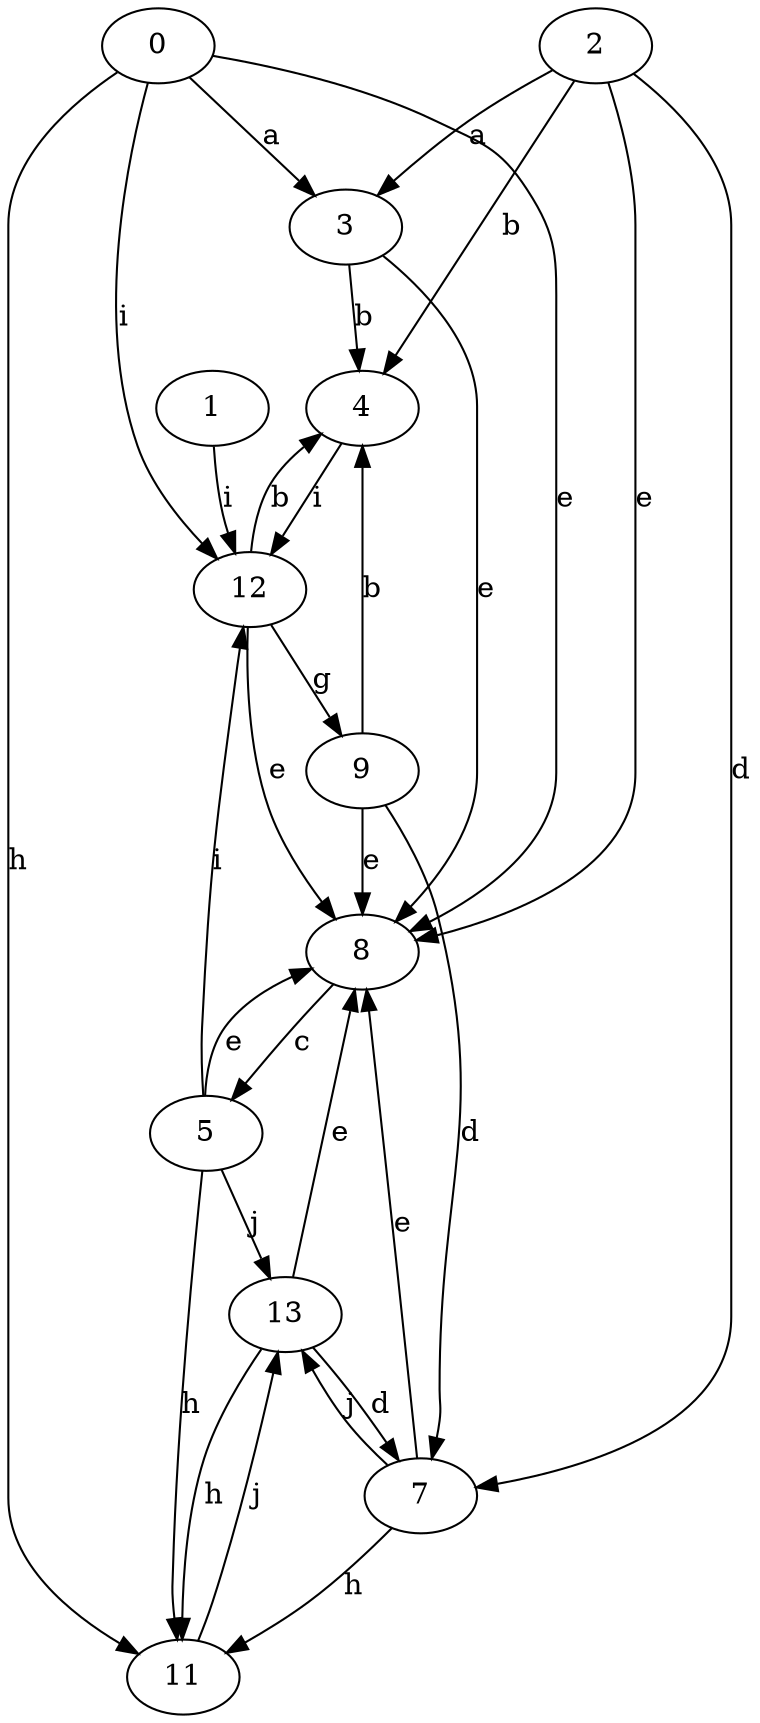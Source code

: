 strict digraph  {
0;
1;
2;
3;
4;
5;
7;
8;
9;
11;
12;
13;
0 -> 3  [label=a];
0 -> 8  [label=e];
0 -> 11  [label=h];
0 -> 12  [label=i];
1 -> 12  [label=i];
2 -> 3  [label=a];
2 -> 4  [label=b];
2 -> 7  [label=d];
2 -> 8  [label=e];
3 -> 4  [label=b];
3 -> 8  [label=e];
4 -> 12  [label=i];
5 -> 8  [label=e];
5 -> 11  [label=h];
5 -> 12  [label=i];
5 -> 13  [label=j];
7 -> 8  [label=e];
7 -> 11  [label=h];
7 -> 13  [label=j];
8 -> 5  [label=c];
9 -> 4  [label=b];
9 -> 7  [label=d];
9 -> 8  [label=e];
11 -> 13  [label=j];
12 -> 4  [label=b];
12 -> 8  [label=e];
12 -> 9  [label=g];
13 -> 7  [label=d];
13 -> 8  [label=e];
13 -> 11  [label=h];
}
